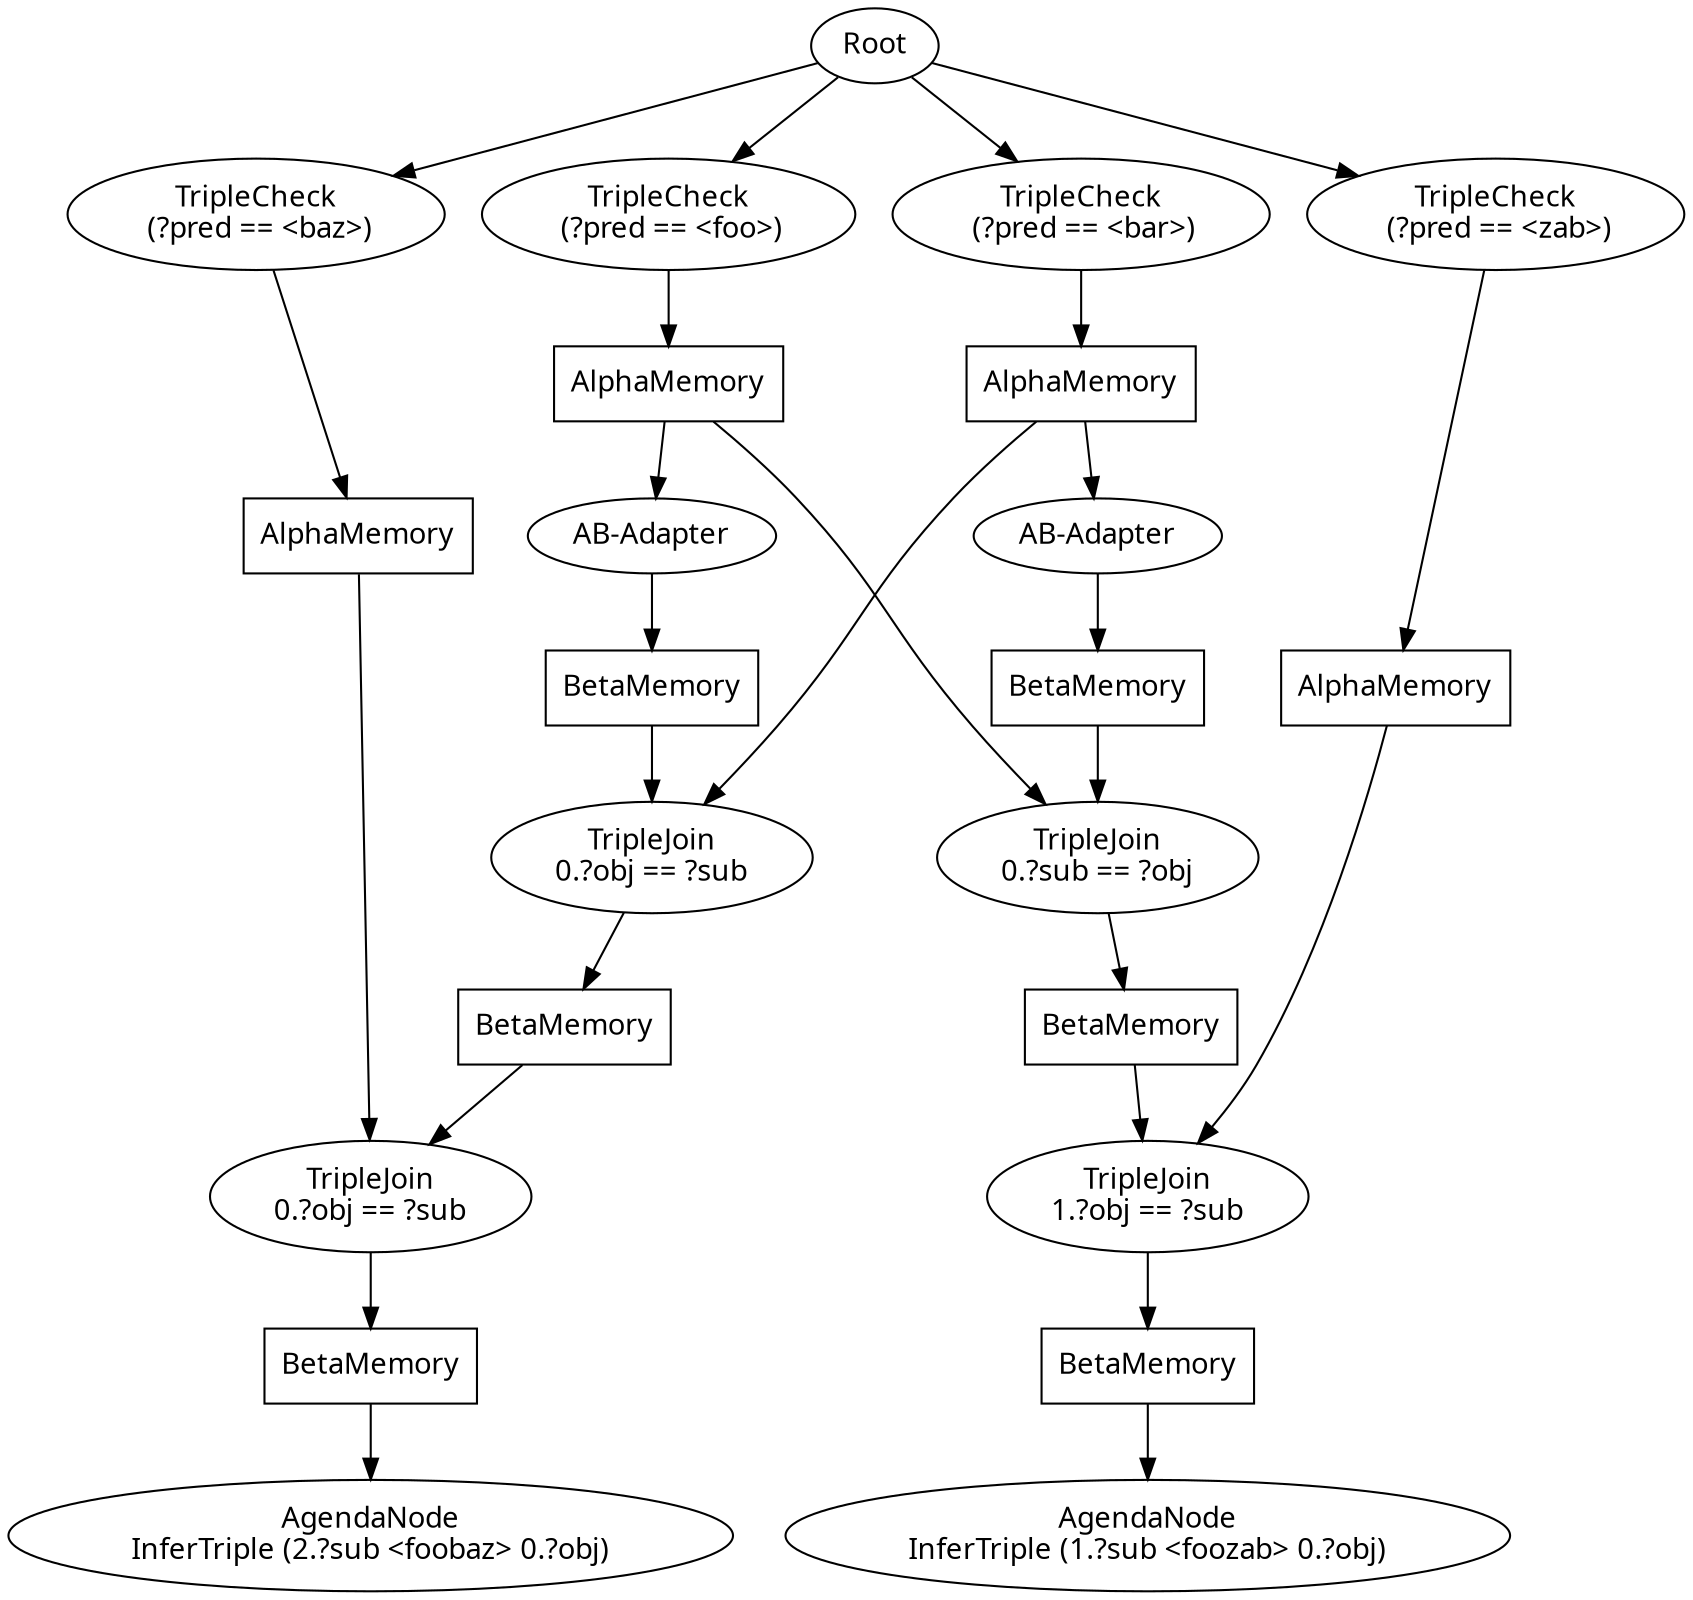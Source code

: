 digraph graphname { 
graph [fontname = "Ubuntu Mono"]
node  [fontname = "Ubuntu Mono"]
"0x72ac20" [label=Root];
"0x72d120" [label="TripleCheck\n (?pred == \<foo\>)"];
"0x72ac20" -> "0x72d120";
"0x72d3e0" [label="TripleCheck\n (?pred == \<bar\>)"];
"0x72ac20" -> "0x72d3e0";
"0x72d6a0" [label="TripleCheck\n (?pred == \<baz\>)"];
"0x72ac20" -> "0x72d6a0";
"0x72eb90" [label="TripleCheck\n (?pred == \<zab\>)"];
"0x72ac20" -> "0x72eb90";
"0x72ebf0" [shape=record, label="{AlphaMemory}"];
"0x72eb90" -> "0x72ebf0";
"0x72e460" [shape=record, label="{AlphaMemory}"];
"0x72d6a0" -> "0x72e460";
"0x72d4b0" [shape=record, label="{AlphaMemory}"];
"0x72d3e0" -> "0x72d4b0";
"0x72d1c0" [shape=record, label="{AlphaMemory}"];
"0x72d120" -> "0x72d1c0";
"0x72d1c0" -> "0x72d2e0";
"0x72d2e0" [label="AB-Adapter"];
"0x72d1c0" -> "0x72ea30";
"0x72ea30" [label="TripleJoin\n0.?sub == ?obj"];
"0x72d4b0" -> "0x72d510";
"0x72d510" [label="TripleJoin\n0.?obj == ?sub"];
"0x72d4b0" -> "0x72e9b0";
"0x72e9b0" [label="AB-Adapter"];
"0x72e460" -> "0x72e4e0";
"0x72e4e0" [label="TripleJoin\n0.?obj == ?sub"];
"0x72ebf0" -> "0x72ec50";
"0x72ec50" [label="TripleJoin\n1.?obj == ?sub"];
"0x72ecb0" [shape=record, label="{BetaMemory}"];
"0x72ec50" -> "0x72ecb0";
"0x72ef00" [label="AgendaNode\nInferTriple (1.?sub \<foozab\> 0.?obj)"];
"0x72ecb0" -> "0x72ef00";
"0x72e540" [shape=record, label="{BetaMemory}"];
"0x72e4e0" -> "0x72e540";
"0x72e3e0" [label="AgendaNode\nInferTriple (2.?sub \<foobaz\> 0.?obj)"];
"0x72e540" -> "0x72e3e0";
"0x72e950" [shape=record, label="{BetaMemory}"];
"0x72e9b0" -> "0x72e950";
"0x72e950" -> "0x72ea30";
"0x72d570" [shape=record, label="{BetaMemory}"];
"0x72d510" -> "0x72d570";
"0x72d570" -> "0x72e4e0";
"0x72ead0" [shape=record, label="{BetaMemory}"];
"0x72ea30" -> "0x72ead0";
"0x72ead0" -> "0x72ec50";
"0x72d320" [shape=record, label="{BetaMemory}"];
"0x72d2e0" -> "0x72d320";
"0x72d320" -> "0x72d510";
}